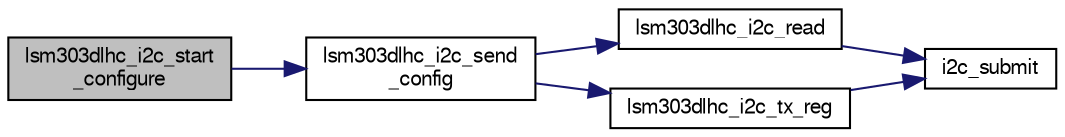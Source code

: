 digraph "lsm303dlhc_i2c_start_configure"
{
  edge [fontname="FreeSans",fontsize="10",labelfontname="FreeSans",labelfontsize="10"];
  node [fontname="FreeSans",fontsize="10",shape=record];
  rankdir="LR";
  Node1 [label="lsm303dlhc_i2c_start\l_configure",height=0.2,width=0.4,color="black", fillcolor="grey75", style="filled", fontcolor="black"];
  Node1 -> Node2 [color="midnightblue",fontsize="10",style="solid",fontname="FreeSans"];
  Node2 [label="lsm303dlhc_i2c_send\l_config",height=0.2,width=0.4,color="black", fillcolor="white", style="filled",URL="$lsm303dlhc__i2c_8c.html#a9d4bda8a5f000c40a5b2eb1b9a8c009a",tooltip="Configuration function called once before normal use. "];
  Node2 -> Node3 [color="midnightblue",fontsize="10",style="solid",fontname="FreeSans"];
  Node3 [label="lsm303dlhc_i2c_read",height=0.2,width=0.4,color="black", fillcolor="white", style="filled",URL="$lsm303dlhc__i2c_8c.html#a1b770be048cbe720436034ad1a1323a3"];
  Node3 -> Node4 [color="midnightblue",fontsize="10",style="solid",fontname="FreeSans"];
  Node4 [label="i2c_submit",height=0.2,width=0.4,color="black", fillcolor="white", style="filled",URL="$group__i2c.html#ga4eed48e542a9c71b93372f5a38d7e367",tooltip="Submit a I2C transaction. "];
  Node2 -> Node5 [color="midnightblue",fontsize="10",style="solid",fontname="FreeSans"];
  Node5 [label="lsm303dlhc_i2c_tx_reg",height=0.2,width=0.4,color="black", fillcolor="white", style="filled",URL="$lsm303dlhc__i2c_8c.html#a14b298cb4859ac3ca247d0b1afbf1d8a"];
  Node5 -> Node4 [color="midnightblue",fontsize="10",style="solid",fontname="FreeSans"];
}
